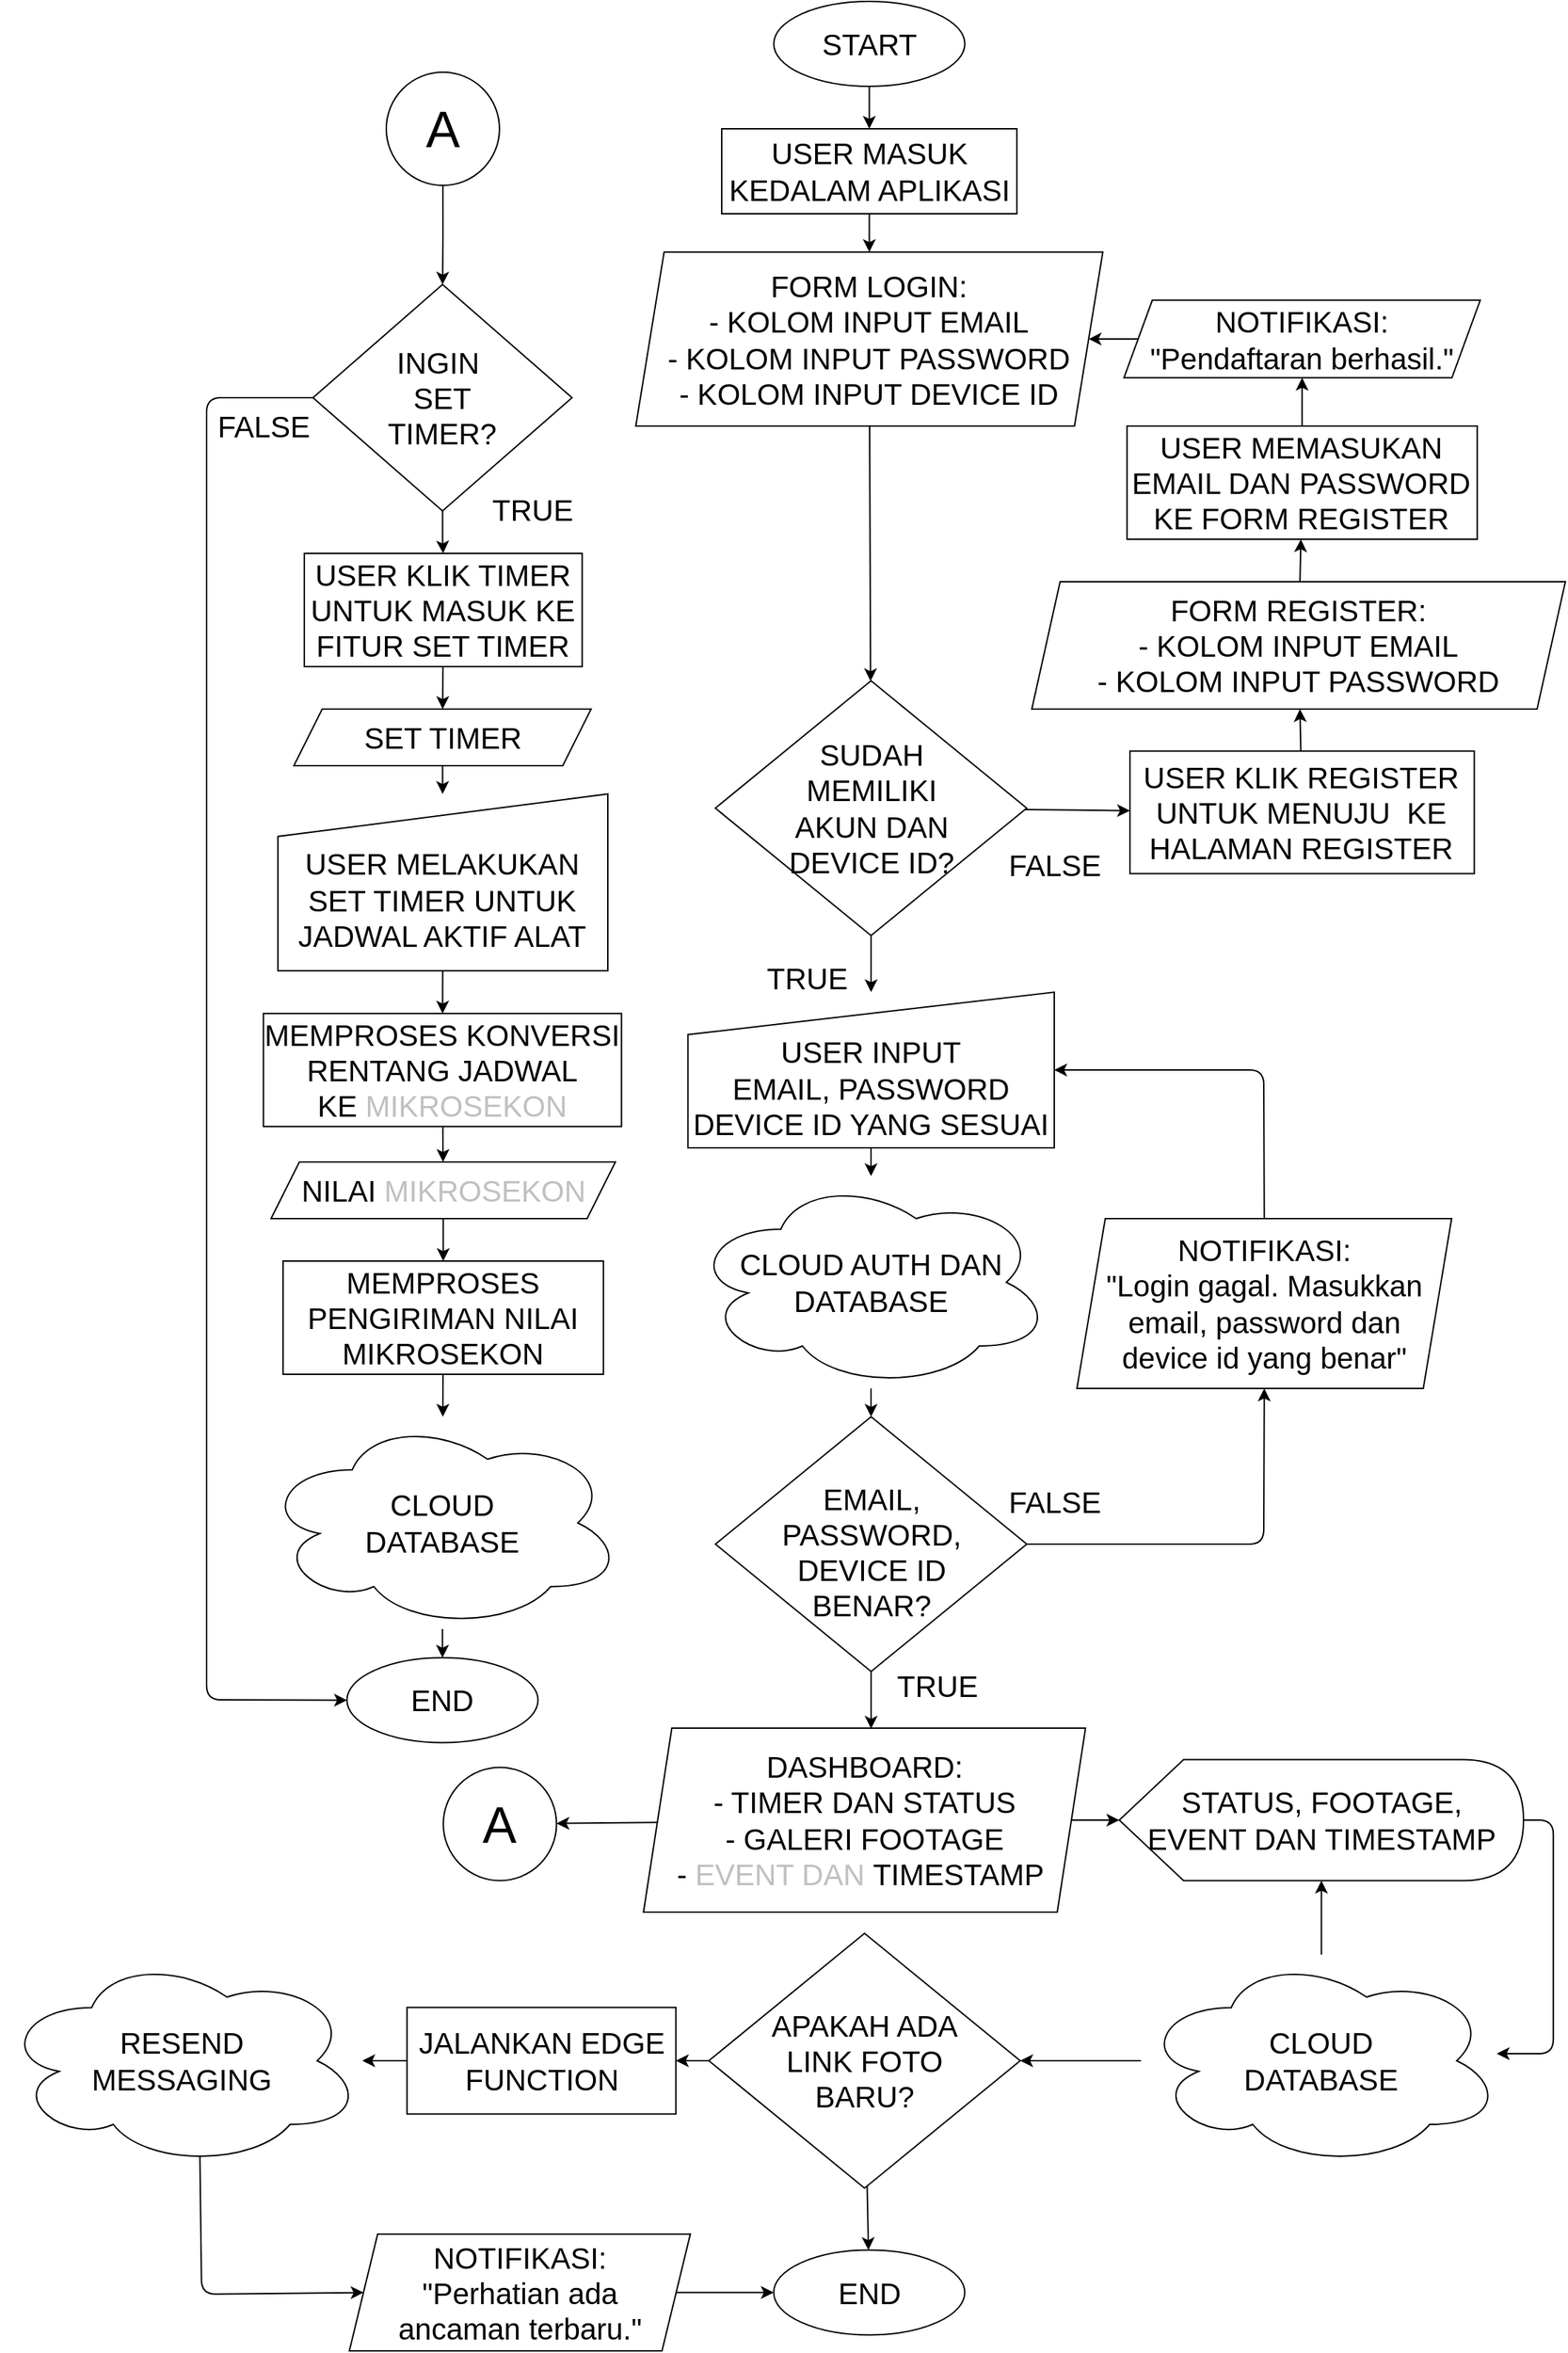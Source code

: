 <mxfile>
    <diagram id="xo71m8-ne6otC44RO2IR" name="Page-1">
        <mxGraphModel dx="-14" dy="483" grid="1" gridSize="10" guides="1" tooltips="1" connect="1" arrows="1" fold="1" page="1" pageScale="1" pageWidth="850" pageHeight="1100" math="0" shadow="0">
            <root>
                <mxCell id="0"/>
                <mxCell id="1" parent="0"/>
                <mxCell id="2" value="&lt;font style=&quot;font-size: 21px;&quot;&gt;TRUE&lt;/font&gt;" style="text;html=1;align=center;verticalAlign=middle;resizable=0;points=[];autosize=1;strokeColor=none;fillColor=none;" vertex="1" parent="1">
                    <mxGeometry x="1730.78" y="1900" width="80" height="40" as="geometry"/>
                </mxCell>
                <mxCell id="3" value="" style="edgeStyle=none;html=1;" edge="1" parent="1" source="5">
                    <mxGeometry relative="1" as="geometry">
                        <mxPoint x="1724.56" y="1950.38" as="targetPoint"/>
                    </mxGeometry>
                </mxCell>
                <mxCell id="4" style="edgeStyle=none;html=1;exitX=1;exitY=0.5;exitDx=0;exitDy=0;entryX=0.5;entryY=1;entryDx=0;entryDy=0;" edge="1" parent="1" source="5" target="57">
                    <mxGeometry relative="1" as="geometry">
                        <Array as="points">
                            <mxPoint x="2002" y="1820"/>
                        </Array>
                    </mxGeometry>
                </mxCell>
                <mxCell id="5" value="&lt;div&gt;&lt;font style=&quot;font-size: 21px;&quot;&gt;&lt;br&gt;&lt;/font&gt;&lt;/div&gt;&lt;font style=&quot;font-size: 21px;&quot;&gt;EMAIL,&lt;/font&gt;&lt;div&gt;&lt;font style=&quot;font-size: 21px;&quot;&gt;PASSWORD,&lt;/font&gt;&lt;/div&gt;&lt;div&gt;&lt;font style=&quot;font-size: 21px;&quot;&gt;DEVICE ID&lt;/font&gt;&lt;div&gt;&lt;font style=&quot;font-size: 21px;&quot;&gt;BENAR?&lt;/font&gt;&lt;div&gt;&lt;br&gt;&lt;/div&gt;&lt;/div&gt;&lt;/div&gt;" style="rhombus;whiteSpace=wrap;html=1;" vertex="1" parent="1">
                    <mxGeometry x="1614.56" y="1730" width="220" height="180" as="geometry"/>
                </mxCell>
                <mxCell id="9" value="" style="edgeStyle=none;html=1;" edge="1" parent="1" source="10" target="36">
                    <mxGeometry relative="1" as="geometry"/>
                </mxCell>
                <mxCell id="10" value="&lt;font style=&quot;font-size: 21px;&quot;&gt;&lt;br&gt;USER INPUT&lt;br&gt;EMAIL, PASSWORD DEVICE ID YANG SESUAI&lt;/font&gt;" style="shape=manualInput;whiteSpace=wrap;html=1;" vertex="1" parent="1">
                    <mxGeometry x="1595.15" y="1430" width="258.82" height="110" as="geometry"/>
                </mxCell>
                <mxCell id="11" value="" style="edgeStyle=none;html=1;" edge="1" parent="1" source="12" target="78">
                    <mxGeometry relative="1" as="geometry"/>
                </mxCell>
                <mxCell id="12" value="&lt;font style=&quot;font-size: 21px;&quot;&gt;MEMPROSES KONVERSI RENTANG JADWAL KE&amp;nbsp;&lt;/font&gt;&lt;span style=&quot;color: rgb(192, 192, 192); font-size: 21px;&quot;&gt;MIKROSEKON&lt;/span&gt;" style="whiteSpace=wrap;html=1;" vertex="1" parent="1">
                    <mxGeometry x="1295.16" y="1445.09" width="253.01" height="79.82" as="geometry"/>
                </mxCell>
                <mxCell id="13" value="" style="edgeStyle=none;html=1;" edge="1" parent="1" source="14" target="53">
                    <mxGeometry relative="1" as="geometry"/>
                </mxCell>
                <mxCell id="14" value="&lt;font style=&quot;font-size: 21px;&quot;&gt;MEMPROSES PENGIRIMAN NILAI MIKROSEKON&lt;/font&gt;" style="whiteSpace=wrap;html=1;" vertex="1" parent="1">
                    <mxGeometry x="1309.02" y="1620" width="226.37" height="80" as="geometry"/>
                </mxCell>
                <mxCell id="15" value="" style="edgeStyle=none;html=1;" edge="1" parent="1" source="16" target="12">
                    <mxGeometry relative="1" as="geometry"/>
                </mxCell>
                <mxCell id="16" value="&lt;font style=&quot;font-size: 21px;&quot;&gt;&lt;br&gt;USER MELAKUKAN SET TIMER UNTUK JADWAL AKTIF ALAT&lt;/font&gt;" style="shape=manualInput;whiteSpace=wrap;html=1;" vertex="1" parent="1">
                    <mxGeometry x="1305.39" y="1290" width="233.12" height="124.82" as="geometry"/>
                </mxCell>
                <mxCell id="34" value="&lt;font style=&quot;font-size: 21px;&quot;&gt;FALSE&lt;/font&gt;" style="text;html=1;align=center;verticalAlign=middle;resizable=0;points=[];autosize=1;strokeColor=none;fillColor=none;" vertex="1" parent="1">
                    <mxGeometry x="1808.68" y="1770" width="90" height="40" as="geometry"/>
                </mxCell>
                <mxCell id="35" value="" style="edgeStyle=none;html=1;" edge="1" parent="1" source="36" target="5">
                    <mxGeometry relative="1" as="geometry"/>
                </mxCell>
                <mxCell id="36" value="&lt;font style=&quot;font-size: 21px;&quot;&gt;CLOUD AUTH DAN DATABASE&lt;/font&gt;" style="ellipse;shape=cloud;whiteSpace=wrap;html=1;" vertex="1" parent="1">
                    <mxGeometry x="1597" y="1560" width="255" height="150" as="geometry"/>
                </mxCell>
                <mxCell id="37" value="" style="edgeStyle=none;html=1;" edge="1" parent="1" source="39" target="10">
                    <mxGeometry relative="1" as="geometry"/>
                </mxCell>
                <mxCell id="38" value="" style="edgeStyle=none;html=1;" edge="1" parent="1" source="39" target="44">
                    <mxGeometry relative="1" as="geometry"/>
                </mxCell>
                <mxCell id="39" value="&lt;font style=&quot;font-size: 21px;&quot;&gt;SUDAH&lt;/font&gt;&lt;div&gt;&lt;font style=&quot;font-size: 21px;&quot;&gt;MEMILIKI&lt;/font&gt;&lt;/div&gt;&lt;div&gt;&lt;font style=&quot;font-size: 21px;&quot;&gt;AKUN DAN&lt;/font&gt;&lt;/div&gt;&lt;div&gt;&lt;font style=&quot;font-size: 21px;&quot;&gt;DEVICE ID?&lt;/font&gt;&lt;/div&gt;" style="rhombus;whiteSpace=wrap;html=1;" vertex="1" parent="1">
                    <mxGeometry x="1614.5" y="1210" width="220" height="180" as="geometry"/>
                </mxCell>
                <mxCell id="40" value="" style="edgeStyle=none;html=1;" edge="1" parent="1" source="41" target="39">
                    <mxGeometry relative="1" as="geometry"/>
                </mxCell>
                <mxCell id="41" value="&lt;span style=&quot;background-color: transparent;&quot;&gt;&lt;font style=&quot;font-size: 21px;&quot;&gt;FORM LOGIN:&lt;/font&gt;&lt;/span&gt;&lt;div&gt;&lt;span style=&quot;background-color: transparent; font-size: 21px;&quot;&gt;- KOLOM INPUT EMAIL&lt;/span&gt;&lt;div style=&quot;scrollbar-color: light-dark(#e2e2e2, #4b4b4b)&lt;br/&gt;&#x9;&#x9;&#x9;&#x9;&#x9;light-dark(#fbfbfb, var(--dark-panel-color));&quot;&gt;&lt;span style=&quot;scrollbar-color: light-dark(#e2e2e2, #4b4b4b)&lt;br/&gt;&#x9;&#x9;&#x9;&#x9;&#x9;light-dark(#fbfbfb, var(--dark-panel-color)); background-color: transparent; font-size: 21px;&quot;&gt;- KOLOM INPUT&amp;nbsp;&lt;/span&gt;&lt;span style=&quot;background-color: transparent; font-size: 21px;&quot;&gt;PASSWORD&lt;/span&gt;&lt;/div&gt;&lt;/div&gt;&lt;div style=&quot;scrollbar-color: light-dark(#e2e2e2, #4b4b4b)&lt;br/&gt;&#x9;&#x9;&#x9;&#x9;&#x9;light-dark(#fbfbfb, var(--dark-panel-color));&quot;&gt;&lt;span style=&quot;background-color: transparent; font-size: 21px;&quot;&gt;- KOLOM INPUT DEVICE ID&lt;/span&gt;&lt;/div&gt;" style="shape=parallelogram;perimeter=parallelogramPerimeter;whiteSpace=wrap;html=1;fixedSize=1;" vertex="1" parent="1">
                    <mxGeometry x="1558.28" y="907.08" width="330" height="122.92" as="geometry"/>
                </mxCell>
                <mxCell id="42" value="&lt;font style=&quot;font-size: 21px;&quot;&gt;TRUE&lt;/font&gt;" style="text;html=1;align=center;verticalAlign=middle;resizable=0;points=[];autosize=1;strokeColor=none;fillColor=none;" vertex="1" parent="1">
                    <mxGeometry x="1638.78" y="1400" width="80" height="40" as="geometry"/>
                </mxCell>
                <mxCell id="43" value="" style="edgeStyle=none;html=1;" edge="1" parent="1" source="44" target="70">
                    <mxGeometry relative="1" as="geometry"/>
                </mxCell>
                <mxCell id="44" value="&lt;font style=&quot;font-size: 21px;&quot;&gt;USER KLIK REGISTER UNTUK MENUJU&amp;nbsp; KE HALAMAN REGISTER&lt;/font&gt;" style="whiteSpace=wrap;html=1;" vertex="1" parent="1">
                    <mxGeometry x="1907.46" y="1259.69" width="243.31" height="86.56" as="geometry"/>
                </mxCell>
                <mxCell id="45" value="" style="edgeStyle=none;html=1;exitX=0;exitY=0.5;exitDx=0;exitDy=0;" edge="1" parent="1" source="46" target="41">
                    <mxGeometry relative="1" as="geometry">
                        <mxPoint x="1907.46" y="849.72" as="sourcePoint"/>
                    </mxGeometry>
                </mxCell>
                <mxCell id="46" value="&lt;div&gt;&lt;font style=&quot;font-size: 21px;&quot;&gt;NOTIFIKASI: &quot;Pendaftaran berhasil.&quot;&lt;/font&gt;&lt;/div&gt;" style="shape=parallelogram;perimeter=parallelogramPerimeter;whiteSpace=wrap;html=1;fixedSize=1;" vertex="1" parent="1">
                    <mxGeometry x="1903.24" y="941.18" width="251.74" height="54.72" as="geometry"/>
                </mxCell>
                <mxCell id="47" value="&lt;font style=&quot;font-size: 21px;&quot;&gt;FALSE&lt;/font&gt;" style="text;html=1;align=center;verticalAlign=middle;resizable=0;points=[];autosize=1;strokeColor=none;fillColor=none;" vertex="1" parent="1">
                    <mxGeometry x="1808.68" y="1320" width="90" height="40" as="geometry"/>
                </mxCell>
                <mxCell id="48" value="" style="edgeStyle=none;html=1;" edge="1" parent="1" source="49" target="41">
                    <mxGeometry relative="1" as="geometry"/>
                </mxCell>
                <mxCell id="49" value="&lt;font style=&quot;font-size: 21px;&quot;&gt;USER MASUK KEDALAM APLIKASI&lt;/font&gt;" style="whiteSpace=wrap;html=1;" vertex="1" parent="1">
                    <mxGeometry x="1618.98" y="820" width="208.6" height="60" as="geometry"/>
                </mxCell>
                <mxCell id="50" value="" style="edgeStyle=none;html=1;" edge="1" parent="1" source="51" target="49">
                    <mxGeometry relative="1" as="geometry"/>
                </mxCell>
                <mxCell id="51" value="&lt;font style=&quot;font-size: 21px;&quot;&gt;START&lt;/font&gt;" style="ellipse;whiteSpace=wrap;html=1;" vertex="1" parent="1">
                    <mxGeometry x="1655.78" y="730" width="135" height="60" as="geometry"/>
                </mxCell>
                <mxCell id="52" value="" style="edgeStyle=none;html=1;" edge="1" parent="1" source="53" target="73">
                    <mxGeometry relative="1" as="geometry"/>
                </mxCell>
                <mxCell id="53" value="&lt;font style=&quot;font-size: 21px;&quot;&gt;CLOUD&lt;/font&gt;&lt;div&gt;&lt;font style=&quot;font-size: 21px;&quot;&gt;DATABASE&lt;/font&gt;&lt;/div&gt;" style="ellipse;shape=cloud;whiteSpace=wrap;html=1;" vertex="1" parent="1">
                    <mxGeometry x="1294.17" y="1730" width="255" height="150" as="geometry"/>
                </mxCell>
                <mxCell id="54" value="" style="edgeStyle=orthogonalEdgeStyle;rounded=0;orthogonalLoop=1;jettySize=auto;html=1;" edge="1" parent="1" source="55" target="60">
                    <mxGeometry relative="1" as="geometry"/>
                </mxCell>
                <mxCell id="55" value="&lt;font style=&quot;font-size: 36px;&quot;&gt;A&lt;/font&gt;" style="ellipse;whiteSpace=wrap;html=1;" vertex="1" parent="1">
                    <mxGeometry x="1381.95" y="780" width="80" height="80" as="geometry"/>
                </mxCell>
                <mxCell id="56" style="edgeStyle=none;html=1;exitX=0.5;exitY=0;exitDx=0;exitDy=0;entryX=1;entryY=0.5;entryDx=0;entryDy=0;" edge="1" parent="1" source="57" target="10">
                    <mxGeometry relative="1" as="geometry">
                        <Array as="points">
                            <mxPoint x="2002" y="1485"/>
                        </Array>
                    </mxGeometry>
                </mxCell>
                <mxCell id="57" value="&lt;div&gt;&lt;font style=&quot;font-size: 21px;&quot;&gt;NOTIFIKASI:&lt;/font&gt;&lt;/div&gt;&lt;div&gt;&lt;font style=&quot;font-size: 21px;&quot;&gt;&quot;Login gagal. Masukkan email, password dan&lt;/font&gt;&lt;/div&gt;&lt;div&gt;&lt;font style=&quot;font-size: 21px;&quot;&gt;device id yang benar&quot;&lt;/font&gt;&lt;/div&gt;" style="shape=parallelogram;perimeter=parallelogramPerimeter;whiteSpace=wrap;html=1;fixedSize=1;" vertex="1" parent="1">
                    <mxGeometry x="1870" y="1590" width="264.75" height="120" as="geometry"/>
                </mxCell>
                <mxCell id="58" value="" style="edgeStyle=orthogonalEdgeStyle;rounded=0;orthogonalLoop=1;jettySize=auto;html=1;" edge="1" parent="1" source="60" target="62">
                    <mxGeometry relative="1" as="geometry"/>
                </mxCell>
                <mxCell id="59" style="edgeStyle=none;html=1;exitX=0;exitY=0.5;exitDx=0;exitDy=0;entryX=0;entryY=0.5;entryDx=0;entryDy=0;" edge="1" parent="1" source="60" target="73">
                    <mxGeometry relative="1" as="geometry">
                        <Array as="points">
                            <mxPoint x="1255" y="1010"/>
                            <mxPoint x="1255" y="1790"/>
                            <mxPoint x="1255" y="1930"/>
                        </Array>
                        <mxPoint x="1381.95" y="1870.81" as="targetPoint"/>
                    </mxGeometry>
                </mxCell>
                <mxCell id="60" value="&lt;div&gt;&lt;span style=&quot;background-color: transparent;&quot;&gt;&lt;font style=&quot;font-size: 21px;&quot;&gt;INGIN&amp;nbsp;&lt;/font&gt;&lt;/span&gt;&lt;/div&gt;&lt;div&gt;&lt;span style=&quot;background-color: transparent;&quot;&gt;&lt;font style=&quot;font-size: 21px;&quot;&gt;SET&lt;/font&gt;&lt;/span&gt;&lt;/div&gt;&lt;div&gt;&lt;span style=&quot;background-color: transparent;&quot;&gt;&lt;font style=&quot;font-size: 21px;&quot;&gt;TIMER?&lt;/font&gt;&lt;/span&gt;&lt;/div&gt;" style="rhombus;whiteSpace=wrap;html=1;" vertex="1" parent="1">
                    <mxGeometry x="1330.16" y="930" width="183.05" height="160" as="geometry"/>
                </mxCell>
                <mxCell id="61" value="" style="edgeStyle=none;html=1;" edge="1" parent="1" source="62" target="76">
                    <mxGeometry relative="1" as="geometry"/>
                </mxCell>
                <mxCell id="62" value="&lt;font style=&quot;font-size: 21px;&quot;&gt;USER KLIK TIMER UNTUK MASUK KE FITUR SET TIMER&lt;/font&gt;" style="whiteSpace=wrap;html=1;" vertex="1" parent="1">
                    <mxGeometry x="1324.05" y="1120" width="196.32" height="80" as="geometry"/>
                </mxCell>
                <mxCell id="63" value="&lt;font style=&quot;font-size: 21px;&quot;&gt;TRUE&lt;/font&gt;" style="text;html=1;align=center;verticalAlign=middle;resizable=0;points=[];autosize=1;strokeColor=none;fillColor=none;" vertex="1" parent="1">
                    <mxGeometry x="1444.85" y="1068.63" width="80" height="40" as="geometry"/>
                </mxCell>
                <mxCell id="64" value="&lt;font style=&quot;font-size: 21px;&quot;&gt;FALSE&lt;/font&gt;" style="text;html=1;align=center;verticalAlign=middle;resizable=0;points=[];autosize=1;strokeColor=none;fillColor=none;" vertex="1" parent="1">
                    <mxGeometry x="1250.19" y="1010" width="90" height="40" as="geometry"/>
                </mxCell>
                <mxCell id="69" value="" style="edgeStyle=none;html=1;" edge="1" parent="1" source="70" target="72">
                    <mxGeometry relative="1" as="geometry"/>
                </mxCell>
                <mxCell id="70" value="&lt;div&gt;&lt;font style=&quot;font-size: 21px;&quot;&gt;FORM&amp;nbsp;&lt;span style=&quot;background-color: transparent;&quot;&gt;REGISTER:&lt;/span&gt;&lt;/font&gt;&lt;/div&gt;&lt;div&gt;&lt;span style=&quot;background-color: transparent; font-size: 21px;&quot;&gt;- KOLOM INPUT EMAIL&lt;/span&gt;&lt;/div&gt;&lt;div&gt;&lt;span style=&quot;background-color: transparent; font-size: 21px;&quot;&gt;- KOLOM INPUT PASSWORD&lt;/span&gt;&lt;/div&gt;" style="shape=parallelogram;perimeter=parallelogramPerimeter;whiteSpace=wrap;html=1;fixedSize=1;" vertex="1" parent="1">
                    <mxGeometry x="1838.11" y="1140" width="377.04" height="90" as="geometry"/>
                </mxCell>
                <mxCell id="71" value="" style="edgeStyle=none;html=1;" edge="1" parent="1" source="72" target="46">
                    <mxGeometry relative="1" as="geometry"/>
                </mxCell>
                <mxCell id="72" value="&lt;font style=&quot;font-size: 21px;&quot;&gt;USER MEMASUKAN EMAIL DAN PASSWORD KE FORM REGISTER&lt;/font&gt;" style="whiteSpace=wrap;html=1;" vertex="1" parent="1">
                    <mxGeometry x="1905.39" y="1030" width="247.46" height="80" as="geometry"/>
                </mxCell>
                <mxCell id="73" value="&lt;font style=&quot;font-size: 21px;&quot;&gt;END&lt;/font&gt;" style="ellipse;whiteSpace=wrap;html=1;" vertex="1" parent="1">
                    <mxGeometry x="1354.17" y="1900.25" width="135" height="60" as="geometry"/>
                </mxCell>
                <mxCell id="75" value="" style="edgeStyle=none;html=1;" edge="1" parent="1" source="76" target="16">
                    <mxGeometry relative="1" as="geometry"/>
                </mxCell>
                <mxCell id="76" value="&lt;div&gt;&lt;span style=&quot;font-size: 21px; background-color: transparent;&quot;&gt;SET TIMER&lt;/span&gt;&lt;br&gt;&lt;/div&gt;" style="shape=parallelogram;perimeter=parallelogramPerimeter;whiteSpace=wrap;html=1;fixedSize=1;" vertex="1" parent="1">
                    <mxGeometry x="1316.68" y="1230" width="210" height="40" as="geometry"/>
                </mxCell>
                <mxCell id="77" value="" style="edgeStyle=none;html=1;" edge="1" parent="1" source="78" target="14">
                    <mxGeometry relative="1" as="geometry"/>
                </mxCell>
                <mxCell id="78" value="&lt;div&gt;&lt;span style=&quot;font-size: 21px;&quot;&gt;NILAI&amp;nbsp;&lt;/span&gt;&lt;span style=&quot;color: rgb(192, 192, 192); font-size: 21px; background-color: transparent;&quot;&gt;MIKROSEKON&lt;/span&gt;&lt;/div&gt;" style="shape=parallelogram;perimeter=parallelogramPerimeter;whiteSpace=wrap;html=1;fixedSize=1;" vertex="1" parent="1">
                    <mxGeometry x="1300.54" y="1550" width="243.33" height="40" as="geometry"/>
                </mxCell>
                <mxCell id="104" value="" style="edgeStyle=none;html=1;entryX=1;entryY=0.5;entryDx=0;entryDy=0;entryPerimeter=0;" edge="1" parent="1" source="106">
                    <mxGeometry relative="1" as="geometry">
                        <mxPoint x="2249.31" y="3920.25" as="targetPoint"/>
                        <Array as="points">
                            <mxPoint x="2295" y="4075"/>
                            <mxPoint x="2295" y="3920"/>
                        </Array>
                    </mxGeometry>
                </mxCell>
                <mxCell id="303" value="" style="edgeStyle=none;html=1;" edge="1" source="304" target="306" parent="1">
                    <mxGeometry relative="1" as="geometry"/>
                </mxCell>
                <mxCell id="321" value="" style="edgeStyle=none;html=1;" edge="1" parent="1" source="304" target="320">
                    <mxGeometry relative="1" as="geometry"/>
                </mxCell>
                <mxCell id="304" value="&lt;font style=&quot;font-size: 21px;&quot;&gt;DASHBOARD:&lt;/font&gt;&lt;div&gt;&lt;font style=&quot;font-size: 21px;&quot;&gt;- TIMER DAN STATUS&lt;/font&gt;&lt;/div&gt;&lt;div&gt;&lt;span style=&quot;font-size: 21px; background-color: transparent;&quot;&gt;- GALERI FOOTAGE&lt;/span&gt;&lt;/div&gt;&lt;div&gt;&lt;span style=&quot;font-size: 21px; background-color: transparent;&quot;&gt;-&amp;nbsp;&lt;/span&gt;&lt;span style=&quot;color: rgb(192, 192, 192); font-size: 21px; background-color: transparent;&quot;&gt;EVENT DAN&amp;nbsp;&lt;/span&gt;&lt;span style=&quot;background-color: transparent; font-size: 21px;&quot;&gt;TIMESTAMP&amp;nbsp;&lt;/span&gt;&lt;/div&gt;" style="shape=parallelogram;perimeter=parallelogramPerimeter;whiteSpace=wrap;html=1;fixedSize=1;" vertex="1" parent="1">
                    <mxGeometry x="1563.73" y="1950" width="312.35" height="130" as="geometry"/>
                </mxCell>
                <mxCell id="305" style="edgeStyle=none;html=1;" edge="1" source="306" parent="1">
                    <mxGeometry relative="1" as="geometry">
                        <mxPoint x="2166.63" y="2180" as="targetPoint"/>
                        <Array as="points">
                            <mxPoint x="2206.63" y="2015"/>
                            <mxPoint x="2206.63" y="2180"/>
                        </Array>
                    </mxGeometry>
                </mxCell>
                <mxCell id="306" value="&lt;font style=&quot;font-size: 21px;&quot;&gt;STATUS, &lt;/font&gt;&lt;span style=&quot;font-size: 21px; background-color: transparent;&quot;&gt;FOOTAGE,&lt;/span&gt;&lt;div&gt;&lt;span style=&quot;font-size: 21px; background-color: transparent;&quot;&gt;EVENT DAN TIMESTAMP&lt;/span&gt;&lt;/div&gt;" style="shape=display;whiteSpace=wrap;html=1;size=0.159;" vertex="1" parent="1">
                    <mxGeometry x="1899.94" y="1972.25" width="285.63" height="85.5" as="geometry"/>
                </mxCell>
                <mxCell id="307" value="" style="edgeStyle=none;html=1;" edge="1" source="309" target="306" parent="1">
                    <mxGeometry relative="1" as="geometry"/>
                </mxCell>
                <mxCell id="308" value="" style="edgeStyle=none;html=1;" edge="1" source="309" target="312" parent="1">
                    <mxGeometry relative="1" as="geometry"/>
                </mxCell>
                <mxCell id="309" value="&lt;font style=&quot;font-size: 21px;&quot;&gt;CLOUD&lt;/font&gt;&lt;div&gt;&lt;font style=&quot;font-size: 21px;&quot;&gt;DATABASE&lt;/font&gt;&lt;/div&gt;" style="ellipse;shape=cloud;whiteSpace=wrap;html=1;" vertex="1" parent="1">
                    <mxGeometry x="1915.25" y="2110" width="255" height="150" as="geometry"/>
                </mxCell>
                <mxCell id="310" value="" style="edgeStyle=none;html=1;" edge="1" source="312" target="314" parent="1">
                    <mxGeometry relative="1" as="geometry"/>
                </mxCell>
                <mxCell id="311" value="" style="edgeStyle=none;html=1;" edge="1" source="312" target="319" parent="1">
                    <mxGeometry relative="1" as="geometry"/>
                </mxCell>
                <mxCell id="312" value="&lt;span style=&quot;font-size: 21px;&quot;&gt;APAKAH ADA&lt;/span&gt;&lt;div&gt;&lt;span style=&quot;font-size: 21px;&quot;&gt;LINK FOTO&lt;/span&gt;&lt;/div&gt;&lt;div&gt;&lt;span style=&quot;font-size: 21px;&quot;&gt;BARU?&lt;/span&gt;&lt;/div&gt;" style="rhombus;whiteSpace=wrap;html=1;" vertex="1" parent="1">
                    <mxGeometry x="1609.91" y="2095" width="220" height="180" as="geometry"/>
                </mxCell>
                <mxCell id="313" value="" style="edgeStyle=none;html=1;" edge="1" source="314" target="316" parent="1">
                    <mxGeometry relative="1" as="geometry"/>
                </mxCell>
                <mxCell id="314" value="&lt;font style=&quot;font-size: 21px;&quot;&gt;JALANKAN EDGE FUNCTION&lt;/font&gt;" style="whiteSpace=wrap;html=1;" vertex="1" parent="1">
                    <mxGeometry x="1396.63" y="2147.34" width="190" height="75.31" as="geometry"/>
                </mxCell>
                <mxCell id="315" style="edgeStyle=none;html=1;exitX=0.55;exitY=0.95;exitDx=0;exitDy=0;exitPerimeter=0;entryX=0;entryY=0.5;entryDx=0;entryDy=0;" edge="1" source="316" target="318" parent="1">
                    <mxGeometry relative="1" as="geometry">
                        <Array as="points">
                            <mxPoint x="1251.48" y="2350"/>
                        </Array>
                    </mxGeometry>
                </mxCell>
                <mxCell id="316" value="&lt;span style=&quot;font-size: 21px;&quot;&gt;RESEND&lt;/span&gt;&lt;br&gt;&lt;div&gt;&lt;font style=&quot;font-size: 21px;&quot;&gt;MESSAGING&lt;/font&gt;&lt;/div&gt;" style="ellipse;shape=cloud;whiteSpace=wrap;html=1;" vertex="1" parent="1">
                    <mxGeometry x="1110" y="2110" width="255" height="150" as="geometry"/>
                </mxCell>
                <mxCell id="317" value="" style="edgeStyle=none;html=1;" edge="1" source="318" target="319" parent="1">
                    <mxGeometry relative="1" as="geometry"/>
                </mxCell>
                <mxCell id="318" value="&lt;font style=&quot;font-size: 21px;&quot;&gt;NOTIFIKASI:&lt;/font&gt;&lt;div&gt;&lt;font style=&quot;font-size: 21px;&quot;&gt;&quot;Perhatian ada&lt;/font&gt;&lt;/div&gt;&lt;div&gt;&lt;font style=&quot;font-size: 21px;&quot;&gt;ancaman terbaru.&quot;&lt;/font&gt;&lt;/div&gt;" style="shape=parallelogram;perimeter=parallelogramPerimeter;whiteSpace=wrap;html=1;fixedSize=1;" vertex="1" parent="1">
                    <mxGeometry x="1355.86" y="2307.5" width="240.94" height="82.5" as="geometry"/>
                </mxCell>
                <mxCell id="319" value="&lt;font style=&quot;font-size: 21px;&quot;&gt;END&lt;/font&gt;" style="ellipse;whiteSpace=wrap;html=1;" vertex="1" parent="1">
                    <mxGeometry x="1655.73" y="2318.75" width="135" height="60" as="geometry"/>
                </mxCell>
                <mxCell id="320" value="&lt;font style=&quot;font-size: 36px;&quot;&gt;A&lt;/font&gt;" style="ellipse;whiteSpace=wrap;html=1;" vertex="1" parent="1">
                    <mxGeometry x="1422.25" y="1977.75" width="80" height="80" as="geometry"/>
                </mxCell>
            </root>
        </mxGraphModel>
    </diagram>
</mxfile>